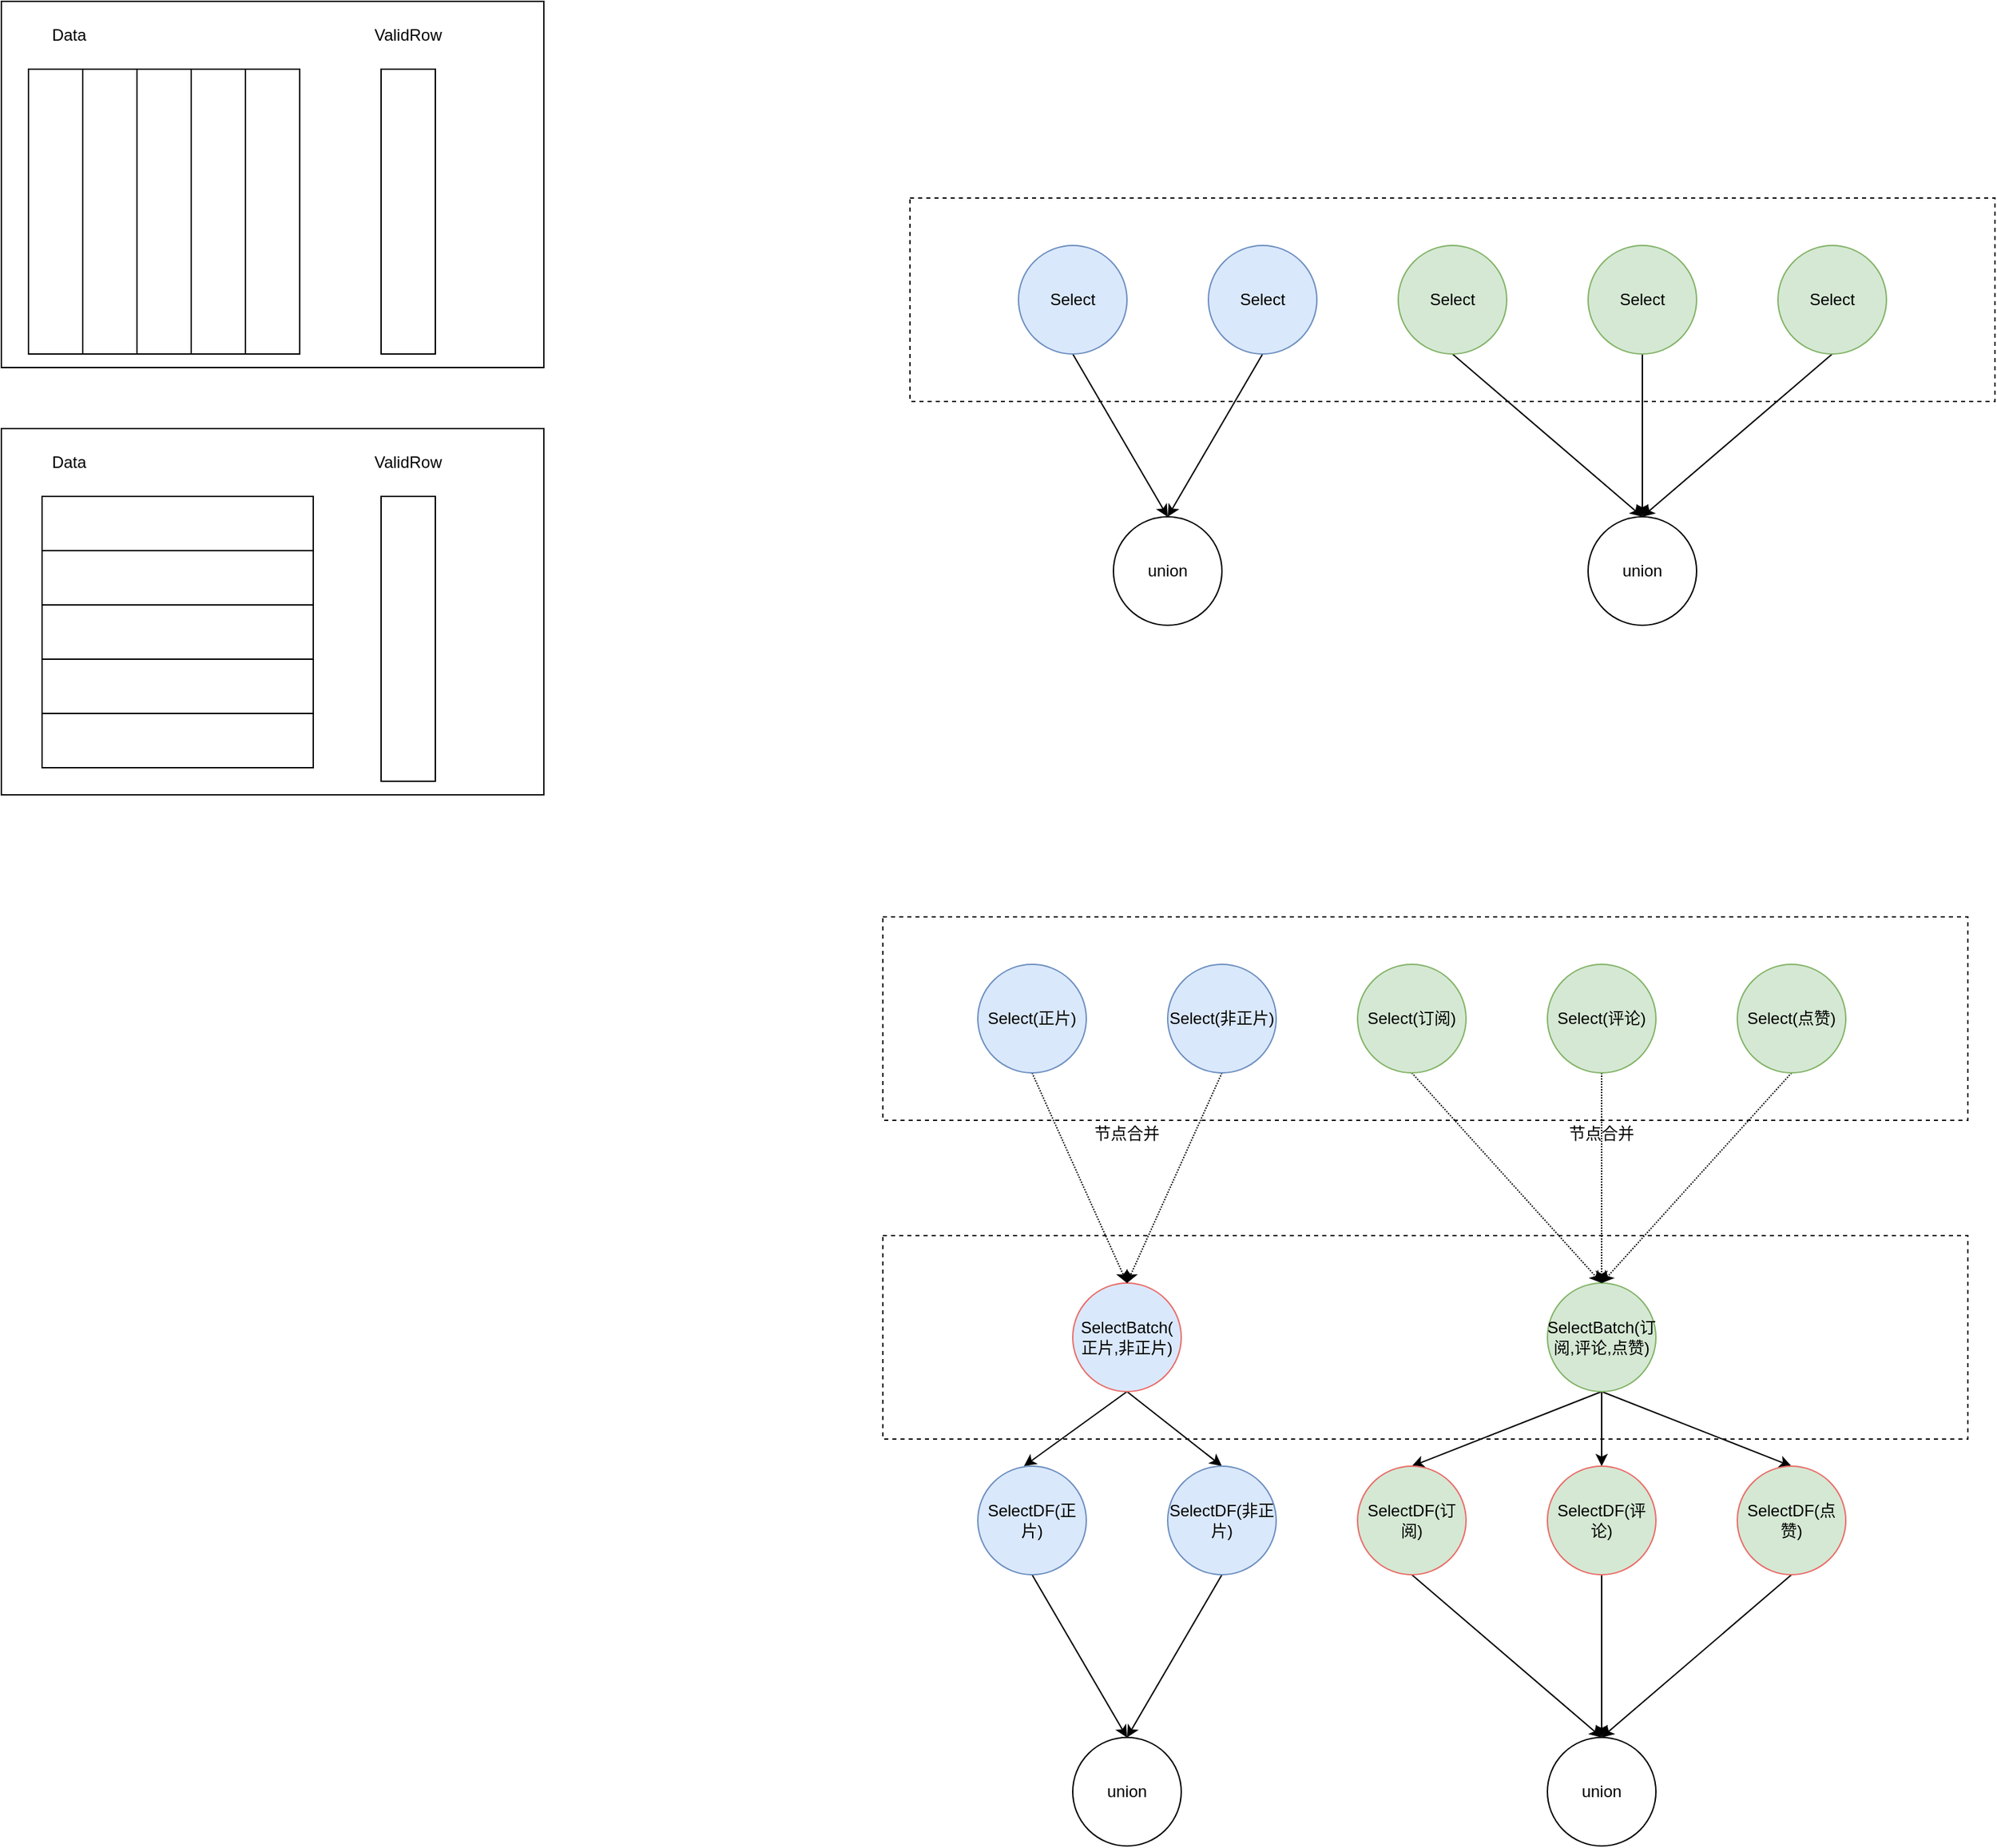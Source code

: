 <mxfile version="20.0.3" type="github"><diagram id="GUs0zZNxbJ3882m_KY4x" name="Page-1"><mxGraphModel dx="1845" dy="629" grid="1" gridSize="10" guides="1" tooltips="1" connect="1" arrows="1" fold="1" page="1" pageScale="1" pageWidth="827" pageHeight="1169" math="0" shadow="0"><root><mxCell id="0"/><mxCell id="1" parent="0"/><mxCell id="n3qcJUpTQFL_SqZim1Wt-7" value="" style="rounded=0;whiteSpace=wrap;html=1;" vertex="1" parent="1"><mxGeometry x="-660" width="400" height="270" as="geometry"/></mxCell><mxCell id="iAdOlu3QON3cW7JT7389-6" value="" style="rounded=0;whiteSpace=wrap;html=1;dashed=1;" parent="1" vertex="1"><mxGeometry x="10" y="145" width="800" height="150" as="geometry"/></mxCell><mxCell id="iAdOlu3QON3cW7JT7389-9" style="rounded=0;orthogonalLoop=1;jettySize=auto;html=1;exitX=0.5;exitY=1;exitDx=0;exitDy=0;entryX=0.5;entryY=0;entryDx=0;entryDy=0;" parent="1" target="iAdOlu3QON3cW7JT7389-7" edge="1"><mxGeometry relative="1" as="geometry"><mxPoint x="130" y="260" as="sourcePoint"/></mxGeometry></mxCell><mxCell id="iAdOlu3QON3cW7JT7389-10" style="edgeStyle=none;rounded=0;orthogonalLoop=1;jettySize=auto;html=1;exitX=0.5;exitY=1;exitDx=0;exitDy=0;entryX=0.5;entryY=0;entryDx=0;entryDy=0;" parent="1" target="iAdOlu3QON3cW7JT7389-7" edge="1"><mxGeometry relative="1" as="geometry"><mxPoint x="270" y="260" as="sourcePoint"/></mxGeometry></mxCell><mxCell id="iAdOlu3QON3cW7JT7389-12" style="edgeStyle=none;rounded=0;orthogonalLoop=1;jettySize=auto;html=1;exitX=0.5;exitY=1;exitDx=0;exitDy=0;" parent="1" edge="1"><mxGeometry relative="1" as="geometry"><mxPoint x="550" y="380" as="targetPoint"/><mxPoint x="410" y="260" as="sourcePoint"/></mxGeometry></mxCell><mxCell id="iAdOlu3QON3cW7JT7389-11" style="edgeStyle=none;rounded=0;orthogonalLoop=1;jettySize=auto;html=1;exitX=0.5;exitY=1;exitDx=0;exitDy=0;" parent="1" target="iAdOlu3QON3cW7JT7389-8" edge="1"><mxGeometry relative="1" as="geometry"><mxPoint x="550" y="260" as="sourcePoint"/></mxGeometry></mxCell><mxCell id="iAdOlu3QON3cW7JT7389-13" style="edgeStyle=none;rounded=0;orthogonalLoop=1;jettySize=auto;html=1;exitX=0.5;exitY=1;exitDx=0;exitDy=0;entryX=0.5;entryY=0;entryDx=0;entryDy=0;" parent="1" target="iAdOlu3QON3cW7JT7389-8" edge="1"><mxGeometry relative="1" as="geometry"><mxPoint x="690" y="260" as="sourcePoint"/></mxGeometry></mxCell><mxCell id="iAdOlu3QON3cW7JT7389-7" value="union" style="ellipse;whiteSpace=wrap;html=1;aspect=fixed;" parent="1" vertex="1"><mxGeometry x="160" y="380" width="80" height="80" as="geometry"/></mxCell><mxCell id="iAdOlu3QON3cW7JT7389-8" value="union" style="ellipse;whiteSpace=wrap;html=1;aspect=fixed;" parent="1" vertex="1"><mxGeometry x="510" y="380" width="80" height="80" as="geometry"/></mxCell><mxCell id="iAdOlu3QON3cW7JT7389-16" value="Select" style="ellipse;whiteSpace=wrap;html=1;aspect=fixed;fillColor=#dae8fc;strokeColor=#6c8ebf;" parent="1" vertex="1"><mxGeometry x="90" y="180" width="80" height="80" as="geometry"/></mxCell><mxCell id="iAdOlu3QON3cW7JT7389-18" value="Select" style="ellipse;whiteSpace=wrap;html=1;aspect=fixed;fillColor=#dae8fc;strokeColor=#6c8ebf;" parent="1" vertex="1"><mxGeometry x="230" y="180" width="80" height="80" as="geometry"/></mxCell><mxCell id="iAdOlu3QON3cW7JT7389-20" value="Select" style="ellipse;whiteSpace=wrap;html=1;aspect=fixed;fillColor=#d5e8d4;strokeColor=#82b366;" parent="1" vertex="1"><mxGeometry x="370" y="180" width="80" height="80" as="geometry"/></mxCell><mxCell id="iAdOlu3QON3cW7JT7389-22" value="Select" style="ellipse;whiteSpace=wrap;html=1;aspect=fixed;fillColor=#d5e8d4;strokeColor=#82b366;" parent="1" vertex="1"><mxGeometry x="510" y="180" width="80" height="80" as="geometry"/></mxCell><mxCell id="iAdOlu3QON3cW7JT7389-24" value="Select" style="ellipse;whiteSpace=wrap;html=1;aspect=fixed;fillColor=#d5e8d4;strokeColor=#82b366;" parent="1" vertex="1"><mxGeometry x="650" y="180" width="80" height="80" as="geometry"/></mxCell><mxCell id="iAdOlu3QON3cW7JT7389-65" value="" style="rounded=0;whiteSpace=wrap;html=1;dashed=1;" parent="1" vertex="1"><mxGeometry x="-10" y="675" width="800" height="150" as="geometry"/></mxCell><mxCell id="iAdOlu3QON3cW7JT7389-66" value="" style="rounded=0;whiteSpace=wrap;html=1;dashed=1;" parent="1" vertex="1"><mxGeometry x="-10" y="910" width="800" height="150" as="geometry"/></mxCell><mxCell id="iAdOlu3QON3cW7JT7389-67" style="edgeStyle=none;rounded=0;orthogonalLoop=1;jettySize=auto;html=1;exitX=0.5;exitY=1;exitDx=0;exitDy=0;entryX=0.425;entryY=0;entryDx=0;entryDy=0;entryPerimeter=0;" parent="1" source="iAdOlu3QON3cW7JT7389-69" target="iAdOlu3QON3cW7JT7389-75" edge="1"><mxGeometry relative="1" as="geometry"/></mxCell><mxCell id="iAdOlu3QON3cW7JT7389-68" style="edgeStyle=none;rounded=0;orthogonalLoop=1;jettySize=auto;html=1;exitX=0.5;exitY=1;exitDx=0;exitDy=0;entryX=0.5;entryY=0;entryDx=0;entryDy=0;" parent="1" source="iAdOlu3QON3cW7JT7389-69" target="iAdOlu3QON3cW7JT7389-77" edge="1"><mxGeometry relative="1" as="geometry"/></mxCell><mxCell id="iAdOlu3QON3cW7JT7389-69" value="SelectBatch(&lt;br&gt;正片,非正片)" style="ellipse;whiteSpace=wrap;html=1;aspect=fixed;fillColor=#dae8fc;strokeColor=#EA6B66;" parent="1" vertex="1"><mxGeometry x="130" y="945" width="80" height="80" as="geometry"/></mxCell><mxCell id="iAdOlu3QON3cW7JT7389-70" style="edgeStyle=none;rounded=0;orthogonalLoop=1;jettySize=auto;html=1;exitX=0.5;exitY=1;exitDx=0;exitDy=0;entryX=0.5;entryY=0;entryDx=0;entryDy=0;" parent="1" source="iAdOlu3QON3cW7JT7389-73" target="iAdOlu3QON3cW7JT7389-79" edge="1"><mxGeometry relative="1" as="geometry"/></mxCell><mxCell id="iAdOlu3QON3cW7JT7389-71" style="edgeStyle=none;rounded=0;orthogonalLoop=1;jettySize=auto;html=1;exitX=0.5;exitY=1;exitDx=0;exitDy=0;entryX=0.5;entryY=0;entryDx=0;entryDy=0;" parent="1" source="iAdOlu3QON3cW7JT7389-73" target="iAdOlu3QON3cW7JT7389-81" edge="1"><mxGeometry relative="1" as="geometry"/></mxCell><mxCell id="iAdOlu3QON3cW7JT7389-72" style="edgeStyle=none;rounded=0;orthogonalLoop=1;jettySize=auto;html=1;exitX=0.5;exitY=1;exitDx=0;exitDy=0;entryX=0.5;entryY=0;entryDx=0;entryDy=0;" parent="1" source="iAdOlu3QON3cW7JT7389-73" target="iAdOlu3QON3cW7JT7389-83" edge="1"><mxGeometry relative="1" as="geometry"/></mxCell><mxCell id="iAdOlu3QON3cW7JT7389-73" value="SelectBatch(订阅,评论,点赞)" style="ellipse;whiteSpace=wrap;html=1;aspect=fixed;fillColor=#d5e8d4;strokeColor=#82b366;" parent="1" vertex="1"><mxGeometry x="480" y="945" width="80" height="80" as="geometry"/></mxCell><mxCell id="iAdOlu3QON3cW7JT7389-74" style="edgeStyle=none;rounded=0;orthogonalLoop=1;jettySize=auto;html=1;exitX=0.5;exitY=1;exitDx=0;exitDy=0;entryX=0.5;entryY=0;entryDx=0;entryDy=0;" parent="1" source="iAdOlu3QON3cW7JT7389-75" target="iAdOlu3QON3cW7JT7389-84" edge="1"><mxGeometry relative="1" as="geometry"/></mxCell><mxCell id="iAdOlu3QON3cW7JT7389-75" value="SelectDF(正片)" style="ellipse;whiteSpace=wrap;html=1;aspect=fixed;fillColor=#dae8fc;strokeColor=#6c8ebf;" parent="1" vertex="1"><mxGeometry x="60" y="1080" width="80" height="80" as="geometry"/></mxCell><mxCell id="iAdOlu3QON3cW7JT7389-76" style="edgeStyle=none;rounded=0;orthogonalLoop=1;jettySize=auto;html=1;exitX=0.5;exitY=1;exitDx=0;exitDy=0;entryX=0.5;entryY=0;entryDx=0;entryDy=0;" parent="1" source="iAdOlu3QON3cW7JT7389-77" target="iAdOlu3QON3cW7JT7389-84" edge="1"><mxGeometry relative="1" as="geometry"/></mxCell><mxCell id="iAdOlu3QON3cW7JT7389-77" value="SelectDF(非正片)" style="ellipse;whiteSpace=wrap;html=1;aspect=fixed;fillColor=#dae8fc;strokeColor=#6c8ebf;" parent="1" vertex="1"><mxGeometry x="200" y="1080" width="80" height="80" as="geometry"/></mxCell><mxCell id="iAdOlu3QON3cW7JT7389-78" style="edgeStyle=none;rounded=0;orthogonalLoop=1;jettySize=auto;html=1;exitX=0.5;exitY=1;exitDx=0;exitDy=0;entryX=0.5;entryY=0;entryDx=0;entryDy=0;" parent="1" source="iAdOlu3QON3cW7JT7389-79" target="iAdOlu3QON3cW7JT7389-85" edge="1"><mxGeometry relative="1" as="geometry"/></mxCell><mxCell id="iAdOlu3QON3cW7JT7389-79" value="SelectDF(订阅)" style="ellipse;whiteSpace=wrap;html=1;aspect=fixed;fillColor=#d5e8d4;strokeColor=#EA6B66;" parent="1" vertex="1"><mxGeometry x="340" y="1080" width="80" height="80" as="geometry"/></mxCell><mxCell id="iAdOlu3QON3cW7JT7389-80" style="edgeStyle=none;rounded=0;orthogonalLoop=1;jettySize=auto;html=1;exitX=0.5;exitY=1;exitDx=0;exitDy=0;entryX=0.5;entryY=0;entryDx=0;entryDy=0;" parent="1" source="iAdOlu3QON3cW7JT7389-81" target="iAdOlu3QON3cW7JT7389-85" edge="1"><mxGeometry relative="1" as="geometry"/></mxCell><mxCell id="iAdOlu3QON3cW7JT7389-81" value="SelectDF(评论)" style="ellipse;whiteSpace=wrap;html=1;aspect=fixed;fillColor=#d5e8d4;strokeColor=#EA6B66;" parent="1" vertex="1"><mxGeometry x="480" y="1080" width="80" height="80" as="geometry"/></mxCell><mxCell id="iAdOlu3QON3cW7JT7389-82" style="edgeStyle=none;rounded=0;orthogonalLoop=1;jettySize=auto;html=1;exitX=0.5;exitY=1;exitDx=0;exitDy=0;entryX=0.5;entryY=0;entryDx=0;entryDy=0;" parent="1" source="iAdOlu3QON3cW7JT7389-83" target="iAdOlu3QON3cW7JT7389-85" edge="1"><mxGeometry relative="1" as="geometry"/></mxCell><mxCell id="iAdOlu3QON3cW7JT7389-83" value="SelectDF(点赞)" style="ellipse;whiteSpace=wrap;html=1;aspect=fixed;fillColor=#d5e8d4;strokeColor=#EA6B66;" parent="1" vertex="1"><mxGeometry x="620" y="1080" width="80" height="80" as="geometry"/></mxCell><mxCell id="iAdOlu3QON3cW7JT7389-84" value="union" style="ellipse;whiteSpace=wrap;html=1;aspect=fixed;" parent="1" vertex="1"><mxGeometry x="130" y="1280" width="80" height="80" as="geometry"/></mxCell><mxCell id="iAdOlu3QON3cW7JT7389-85" value="union" style="ellipse;whiteSpace=wrap;html=1;aspect=fixed;" parent="1" vertex="1"><mxGeometry x="480" y="1280" width="80" height="80" as="geometry"/></mxCell><mxCell id="iAdOlu3QON3cW7JT7389-86" style="edgeStyle=none;rounded=0;orthogonalLoop=1;jettySize=auto;html=1;exitX=0.5;exitY=1;exitDx=0;exitDy=0;entryX=0.5;entryY=0;entryDx=0;entryDy=0;dashed=1;dashPattern=1 1;" parent="1" source="iAdOlu3QON3cW7JT7389-87" target="iAdOlu3QON3cW7JT7389-69" edge="1"><mxGeometry relative="1" as="geometry"/></mxCell><mxCell id="iAdOlu3QON3cW7JT7389-87" value="Select(正片)" style="ellipse;whiteSpace=wrap;html=1;aspect=fixed;fillColor=#dae8fc;strokeColor=#6c8ebf;" parent="1" vertex="1"><mxGeometry x="60" y="710" width="80" height="80" as="geometry"/></mxCell><mxCell id="iAdOlu3QON3cW7JT7389-88" style="edgeStyle=none;rounded=0;orthogonalLoop=1;jettySize=auto;html=1;exitX=0.5;exitY=1;exitDx=0;exitDy=0;dashed=1;dashPattern=1 1;entryX=0.5;entryY=0;entryDx=0;entryDy=0;" parent="1" source="iAdOlu3QON3cW7JT7389-89" target="iAdOlu3QON3cW7JT7389-69" edge="1"><mxGeometry relative="1" as="geometry"><mxPoint x="180" y="940" as="targetPoint"/></mxGeometry></mxCell><mxCell id="iAdOlu3QON3cW7JT7389-89" value="Select(非正片)" style="ellipse;whiteSpace=wrap;html=1;aspect=fixed;fillColor=#dae8fc;strokeColor=#6c8ebf;" parent="1" vertex="1"><mxGeometry x="200" y="710" width="80" height="80" as="geometry"/></mxCell><mxCell id="iAdOlu3QON3cW7JT7389-90" style="edgeStyle=none;rounded=0;orthogonalLoop=1;jettySize=auto;html=1;exitX=0.5;exitY=1;exitDx=0;exitDy=0;entryX=0.5;entryY=0;entryDx=0;entryDy=0;dashed=1;dashPattern=1 1;" parent="1" source="iAdOlu3QON3cW7JT7389-91" target="iAdOlu3QON3cW7JT7389-73" edge="1"><mxGeometry relative="1" as="geometry"/></mxCell><mxCell id="iAdOlu3QON3cW7JT7389-91" value="Select(订阅)" style="ellipse;whiteSpace=wrap;html=1;aspect=fixed;fillColor=#d5e8d4;strokeColor=#82b366;" parent="1" vertex="1"><mxGeometry x="340" y="710" width="80" height="80" as="geometry"/></mxCell><mxCell id="iAdOlu3QON3cW7JT7389-92" style="edgeStyle=none;rounded=0;orthogonalLoop=1;jettySize=auto;html=1;exitX=0.5;exitY=1;exitDx=0;exitDy=0;dashed=1;dashPattern=1 1;" parent="1" source="iAdOlu3QON3cW7JT7389-93" target="iAdOlu3QON3cW7JT7389-73" edge="1"><mxGeometry relative="1" as="geometry"/></mxCell><mxCell id="iAdOlu3QON3cW7JT7389-93" value="Select(评论)" style="ellipse;whiteSpace=wrap;html=1;aspect=fixed;fillColor=#d5e8d4;strokeColor=#82b366;" parent="1" vertex="1"><mxGeometry x="480" y="710" width="80" height="80" as="geometry"/></mxCell><mxCell id="iAdOlu3QON3cW7JT7389-94" style="edgeStyle=none;rounded=0;orthogonalLoop=1;jettySize=auto;html=1;exitX=0.5;exitY=1;exitDx=0;exitDy=0;entryX=0.5;entryY=0;entryDx=0;entryDy=0;dashed=1;dashPattern=1 1;" parent="1" source="iAdOlu3QON3cW7JT7389-95" target="iAdOlu3QON3cW7JT7389-73" edge="1"><mxGeometry relative="1" as="geometry"/></mxCell><mxCell id="iAdOlu3QON3cW7JT7389-95" value="Select(点赞)" style="ellipse;whiteSpace=wrap;html=1;aspect=fixed;fillColor=#d5e8d4;strokeColor=#82b366;" parent="1" vertex="1"><mxGeometry x="620" y="710" width="80" height="80" as="geometry"/></mxCell><mxCell id="iAdOlu3QON3cW7JT7389-96" value="节点合并" style="text;html=1;strokeColor=none;fillColor=none;align=center;verticalAlign=middle;whiteSpace=wrap;rounded=0;dashed=1;" parent="1" vertex="1"><mxGeometry x="140" y="820" width="60" height="30" as="geometry"/></mxCell><mxCell id="iAdOlu3QON3cW7JT7389-97" value="节点合并" style="text;html=1;strokeColor=none;fillColor=none;align=center;verticalAlign=middle;whiteSpace=wrap;rounded=0;dashed=1;" parent="1" vertex="1"><mxGeometry x="490" y="820" width="60" height="30" as="geometry"/></mxCell><mxCell id="n3qcJUpTQFL_SqZim1Wt-1" value="" style="rounded=0;whiteSpace=wrap;html=1;" vertex="1" parent="1"><mxGeometry x="-640" y="50" width="40" height="210" as="geometry"/></mxCell><mxCell id="n3qcJUpTQFL_SqZim1Wt-2" value="" style="rounded=0;whiteSpace=wrap;html=1;" vertex="1" parent="1"><mxGeometry x="-600" y="50" width="40" height="210" as="geometry"/></mxCell><mxCell id="n3qcJUpTQFL_SqZim1Wt-3" value="" style="rounded=0;whiteSpace=wrap;html=1;" vertex="1" parent="1"><mxGeometry x="-560" y="50" width="40" height="210" as="geometry"/></mxCell><mxCell id="n3qcJUpTQFL_SqZim1Wt-4" value="" style="rounded=0;whiteSpace=wrap;html=1;" vertex="1" parent="1"><mxGeometry x="-520" y="50" width="40" height="210" as="geometry"/></mxCell><mxCell id="n3qcJUpTQFL_SqZim1Wt-5" value="" style="rounded=0;whiteSpace=wrap;html=1;" vertex="1" parent="1"><mxGeometry x="-480" y="50" width="40" height="210" as="geometry"/></mxCell><mxCell id="n3qcJUpTQFL_SqZim1Wt-6" value="" style="rounded=0;whiteSpace=wrap;html=1;" vertex="1" parent="1"><mxGeometry x="-380" y="50" width="40" height="210" as="geometry"/></mxCell><mxCell id="n3qcJUpTQFL_SqZim1Wt-8" value="Data" style="text;html=1;strokeColor=none;fillColor=none;align=center;verticalAlign=middle;whiteSpace=wrap;rounded=0;" vertex="1" parent="1"><mxGeometry x="-640" y="10" width="60" height="30" as="geometry"/></mxCell><mxCell id="n3qcJUpTQFL_SqZim1Wt-9" value="ValidRow" style="text;html=1;strokeColor=none;fillColor=none;align=center;verticalAlign=middle;whiteSpace=wrap;rounded=0;" vertex="1" parent="1"><mxGeometry x="-390" y="10" width="60" height="30" as="geometry"/></mxCell><mxCell id="n3qcJUpTQFL_SqZim1Wt-10" value="" style="rounded=0;whiteSpace=wrap;html=1;" vertex="1" parent="1"><mxGeometry x="-660" y="315" width="400" height="270" as="geometry"/></mxCell><mxCell id="n3qcJUpTQFL_SqZim1Wt-16" value="" style="rounded=0;whiteSpace=wrap;html=1;" vertex="1" parent="1"><mxGeometry x="-380" y="365" width="40" height="210" as="geometry"/></mxCell><mxCell id="n3qcJUpTQFL_SqZim1Wt-17" value="Data" style="text;html=1;strokeColor=none;fillColor=none;align=center;verticalAlign=middle;whiteSpace=wrap;rounded=0;" vertex="1" parent="1"><mxGeometry x="-640" y="325" width="60" height="30" as="geometry"/></mxCell><mxCell id="n3qcJUpTQFL_SqZim1Wt-18" value="ValidRow" style="text;html=1;strokeColor=none;fillColor=none;align=center;verticalAlign=middle;whiteSpace=wrap;rounded=0;" vertex="1" parent="1"><mxGeometry x="-390" y="325" width="60" height="30" as="geometry"/></mxCell><mxCell id="n3qcJUpTQFL_SqZim1Wt-19" value="" style="rounded=0;whiteSpace=wrap;html=1;" vertex="1" parent="1"><mxGeometry x="-630" y="365" width="200" height="40" as="geometry"/></mxCell><mxCell id="n3qcJUpTQFL_SqZim1Wt-20" value="" style="rounded=0;whiteSpace=wrap;html=1;" vertex="1" parent="1"><mxGeometry x="-630" y="405" width="200" height="40" as="geometry"/></mxCell><mxCell id="n3qcJUpTQFL_SqZim1Wt-21" value="" style="rounded=0;whiteSpace=wrap;html=1;" vertex="1" parent="1"><mxGeometry x="-630" y="445" width="200" height="40" as="geometry"/></mxCell><mxCell id="n3qcJUpTQFL_SqZim1Wt-22" value="" style="rounded=0;whiteSpace=wrap;html=1;" vertex="1" parent="1"><mxGeometry x="-630" y="485" width="200" height="40" as="geometry"/></mxCell><mxCell id="n3qcJUpTQFL_SqZim1Wt-23" value="" style="rounded=0;whiteSpace=wrap;html=1;" vertex="1" parent="1"><mxGeometry x="-630" y="525" width="200" height="40" as="geometry"/></mxCell></root></mxGraphModel></diagram></mxfile>